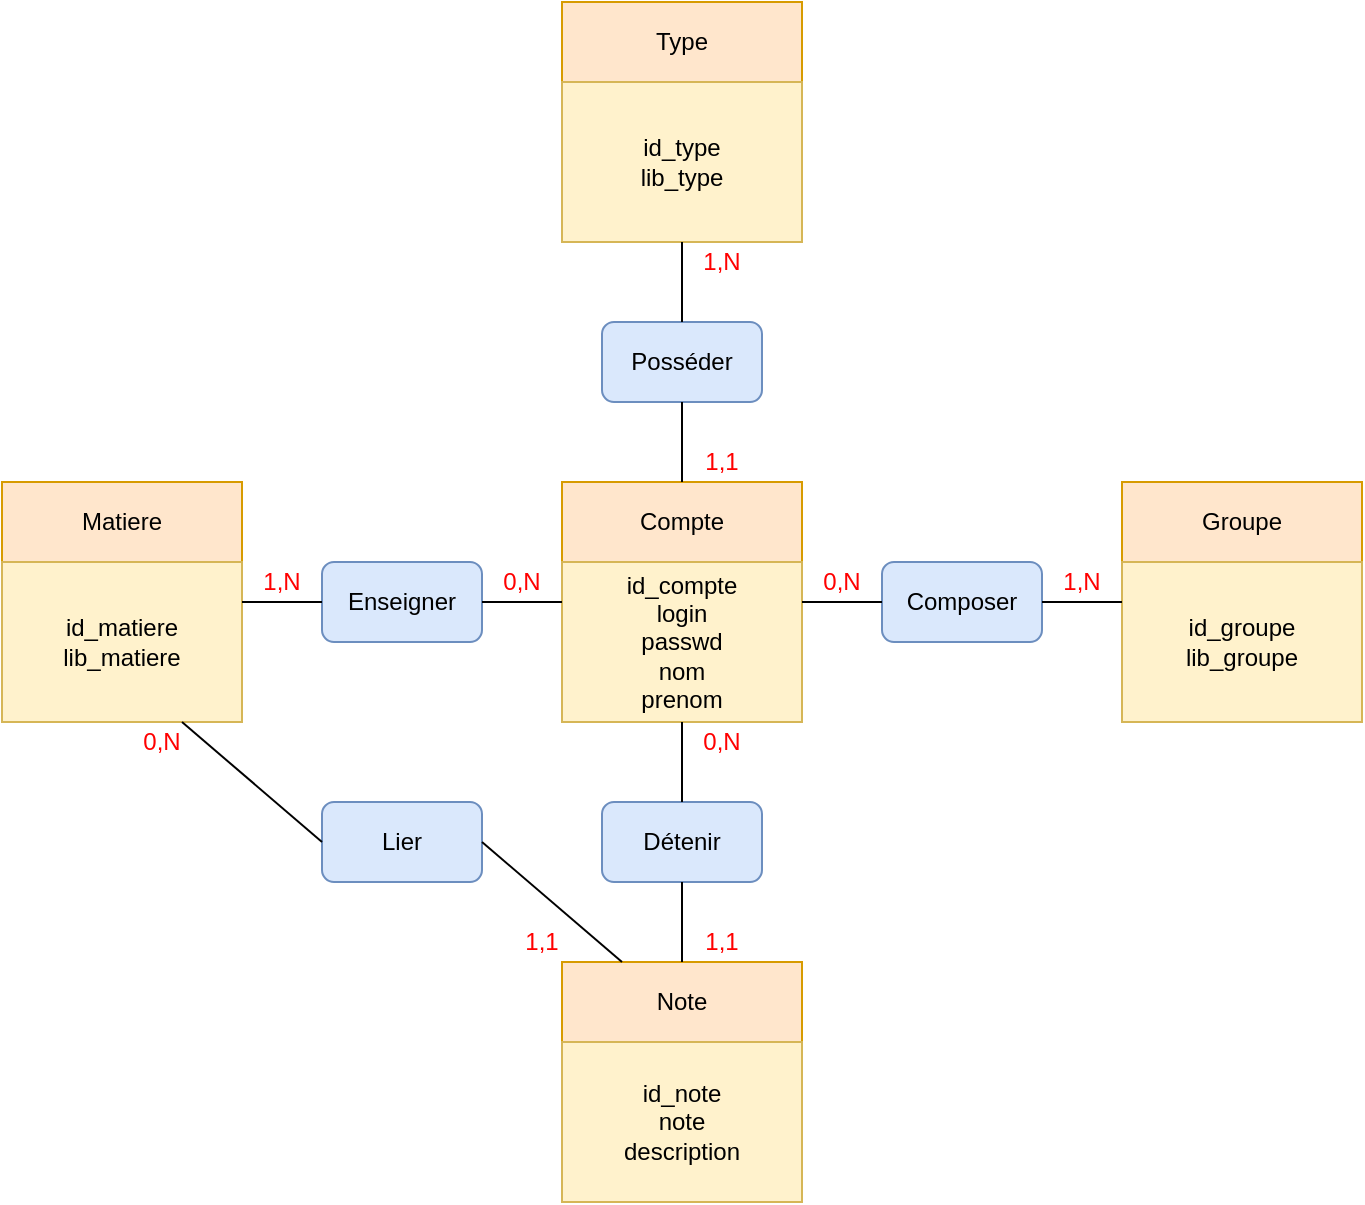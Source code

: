 <mxfile version="15.6.8" type="device"><diagram id="1YUU_EXWhrWSa-FOvOeF" name="Page-1"><mxGraphModel dx="1038" dy="547" grid="1" gridSize="10" guides="1" tooltips="1" connect="1" arrows="1" fold="1" page="1" pageScale="1" pageWidth="827" pageHeight="1169" background="none" math="0" shadow="0"><root><mxCell id="0"/><mxCell id="1" parent="0"/><mxCell id="ZWAzKL8acTtiE1OVMTCH-1" value="Compte" style="rounded=0;whiteSpace=wrap;html=1;fillColor=#ffe6cc;strokeColor=#d79b00;" vertex="1" parent="1"><mxGeometry x="360" y="240" width="120" height="40" as="geometry"/></mxCell><mxCell id="ZWAzKL8acTtiE1OVMTCH-2" value="id_compte&lt;br&gt;login&lt;br&gt;passwd&lt;br&gt;nom&lt;br&gt;prenom" style="rounded=0;whiteSpace=wrap;html=1;fillColor=#fff2cc;strokeColor=#d6b656;" vertex="1" parent="1"><mxGeometry x="360" y="280" width="120" height="80" as="geometry"/></mxCell><mxCell id="ZWAzKL8acTtiE1OVMTCH-3" value="Groupe" style="rounded=0;whiteSpace=wrap;html=1;fillColor=#ffe6cc;strokeColor=#d79b00;" vertex="1" parent="1"><mxGeometry x="640" y="240" width="120" height="40" as="geometry"/></mxCell><mxCell id="ZWAzKL8acTtiE1OVMTCH-4" value="id_groupe&lt;br&gt;lib_groupe" style="rounded=0;whiteSpace=wrap;html=1;fillColor=#fff2cc;strokeColor=#d6b656;" vertex="1" parent="1"><mxGeometry x="640" y="280" width="120" height="80" as="geometry"/></mxCell><mxCell id="ZWAzKL8acTtiE1OVMTCH-5" value="Matiere" style="rounded=0;whiteSpace=wrap;html=1;fillColor=#ffe6cc;strokeColor=#d79b00;" vertex="1" parent="1"><mxGeometry x="80" y="240" width="120" height="40" as="geometry"/></mxCell><mxCell id="ZWAzKL8acTtiE1OVMTCH-6" value="id_matiere&lt;br&gt;lib_matiere" style="rounded=0;whiteSpace=wrap;html=1;fillColor=#fff2cc;strokeColor=#d6b656;" vertex="1" parent="1"><mxGeometry x="80" y="280" width="120" height="80" as="geometry"/></mxCell><mxCell id="ZWAzKL8acTtiE1OVMTCH-7" value="Type" style="rounded=0;whiteSpace=wrap;html=1;fillColor=#ffe6cc;strokeColor=#d79b00;" vertex="1" parent="1"><mxGeometry x="360" width="120" height="40" as="geometry"/></mxCell><mxCell id="ZWAzKL8acTtiE1OVMTCH-8" value="id_type&lt;br&gt;lib_type" style="rounded=0;whiteSpace=wrap;html=1;fillColor=#fff2cc;strokeColor=#d6b656;" vertex="1" parent="1"><mxGeometry x="360" y="40" width="120" height="80" as="geometry"/></mxCell><mxCell id="ZWAzKL8acTtiE1OVMTCH-9" value="Note" style="rounded=0;whiteSpace=wrap;html=1;fillColor=#ffe6cc;strokeColor=#d79b00;" vertex="1" parent="1"><mxGeometry x="360" y="480" width="120" height="40" as="geometry"/></mxCell><mxCell id="ZWAzKL8acTtiE1OVMTCH-10" value="id_note&lt;br&gt;note&lt;br&gt;description" style="rounded=0;whiteSpace=wrap;html=1;fillColor=#fff2cc;strokeColor=#d6b656;" vertex="1" parent="1"><mxGeometry x="360" y="520" width="120" height="80" as="geometry"/></mxCell><mxCell id="ZWAzKL8acTtiE1OVMTCH-11" value="Enseigner" style="rounded=1;whiteSpace=wrap;html=1;fillColor=#dae8fc;strokeColor=#6c8ebf;" vertex="1" parent="1"><mxGeometry x="240" y="280" width="80" height="40" as="geometry"/></mxCell><mxCell id="ZWAzKL8acTtiE1OVMTCH-12" value="Composer&lt;span style=&quot;color: rgba(0 , 0 , 0 , 0) ; font-family: monospace ; font-size: 0px&quot;&gt;%3CmxGraphModel%3E%3Croot%3E%3CmxCell%20id%3D%220%22%2F%3E%3CmxCell%20id%3D%221%22%20parent%3D%220%22%2F%3E%3CmxCell%20id%3D%222%22%20value%3D%22Enseigner%22%20style%3D%22rounded%3D1%3BwhiteSpace%3Dwrap%3Bhtml%3D1%3BfillColor%3D%23dae8fc%3BstrokeColor%3D%236c8ebf%3B%22%20vertex%3D%221%22%20parent%3D%221%22%3E%3CmxGeometry%20x%3D%22240%22%20y%3D%22320%22%20width%3D%2280%22%20height%3D%2240%22%20as%3D%22geometry%22%2F%3E%3C%2FmxCell%3E%3C%2Froot%3E%3C%2FmxGraphModel%3E&lt;/span&gt;&lt;span style=&quot;color: rgba(0 , 0 , 0 , 0) ; font-family: monospace ; font-size: 0px&quot;&gt;%3CmxGraphModel%3E%3Croot%3E%3CmxCell%20id%3D%220%22%2F%3E%3CmxCell%20id%3D%221%22%20parent%3D%220%22%2F%3E%3CmxCell%20id%3D%222%22%20value%3D%22Enseigner%22%20style%3D%22rounded%3D1%3BwhiteSpace%3Dwrap%3Bhtml%3D1%3BfillColor%3D%23dae8fc%3BstrokeColor%3D%236c8ebf%3B%22%20vertex%3D%221%22%20parent%3D%221%22%3E%3CmxGeometry%20x%3D%22240%22%20y%3D%22320%22%20width%3D%2280%22%20height%3D%2240%22%20as%3D%22geometry%22%2F%3E%3C%2FmxCell%3E%3C%2Froot%3E%3C%2FmxGraphModel%3E&lt;/span&gt;" style="rounded=1;whiteSpace=wrap;html=1;fillColor=#dae8fc;strokeColor=#6c8ebf;" vertex="1" parent="1"><mxGeometry x="520" y="280" width="80" height="40" as="geometry"/></mxCell><mxCell id="ZWAzKL8acTtiE1OVMTCH-13" value="Posséder" style="rounded=1;whiteSpace=wrap;html=1;fillColor=#dae8fc;strokeColor=#6c8ebf;" vertex="1" parent="1"><mxGeometry x="380" y="160" width="80" height="40" as="geometry"/></mxCell><mxCell id="ZWAzKL8acTtiE1OVMTCH-14" value="Détenir" style="rounded=1;whiteSpace=wrap;html=1;fillColor=#dae8fc;strokeColor=#6c8ebf;" vertex="1" parent="1"><mxGeometry x="380" y="400" width="80" height="40" as="geometry"/></mxCell><mxCell id="ZWAzKL8acTtiE1OVMTCH-15" value="Lier" style="rounded=1;whiteSpace=wrap;html=1;fillColor=#dae8fc;strokeColor=#6c8ebf;" vertex="1" parent="1"><mxGeometry x="240" y="400" width="80" height="40" as="geometry"/></mxCell><mxCell id="ZWAzKL8acTtiE1OVMTCH-16" value="" style="endArrow=none;html=1;rounded=0;exitX=0.5;exitY=0;exitDx=0;exitDy=0;entryX=0.5;entryY=1;entryDx=0;entryDy=0;" edge="1" parent="1" source="ZWAzKL8acTtiE1OVMTCH-9" target="ZWAzKL8acTtiE1OVMTCH-14"><mxGeometry width="50" height="50" relative="1" as="geometry"><mxPoint x="490" y="460" as="sourcePoint"/><mxPoint x="540" y="410" as="targetPoint"/></mxGeometry></mxCell><mxCell id="ZWAzKL8acTtiE1OVMTCH-17" value="" style="endArrow=none;html=1;rounded=0;exitX=0.5;exitY=0;exitDx=0;exitDy=0;entryX=0.5;entryY=1;entryDx=0;entryDy=0;" edge="1" parent="1" source="ZWAzKL8acTtiE1OVMTCH-14" target="ZWAzKL8acTtiE1OVMTCH-2"><mxGeometry width="50" height="50" relative="1" as="geometry"><mxPoint x="430" y="530" as="sourcePoint"/><mxPoint x="430" y="490" as="targetPoint"/></mxGeometry></mxCell><mxCell id="ZWAzKL8acTtiE1OVMTCH-18" value="" style="endArrow=none;html=1;rounded=0;exitX=0;exitY=0.25;exitDx=0;exitDy=0;entryX=1;entryY=0.5;entryDx=0;entryDy=0;" edge="1" parent="1" source="ZWAzKL8acTtiE1OVMTCH-4" target="ZWAzKL8acTtiE1OVMTCH-12"><mxGeometry width="50" height="50" relative="1" as="geometry"><mxPoint x="430" y="530" as="sourcePoint"/><mxPoint x="430" y="490" as="targetPoint"/></mxGeometry></mxCell><mxCell id="ZWAzKL8acTtiE1OVMTCH-19" value="" style="endArrow=none;html=1;rounded=0;exitX=0;exitY=0.5;exitDx=0;exitDy=0;entryX=1;entryY=0.25;entryDx=0;entryDy=0;" edge="1" parent="1" source="ZWAzKL8acTtiE1OVMTCH-12" target="ZWAzKL8acTtiE1OVMTCH-2"><mxGeometry width="50" height="50" relative="1" as="geometry"><mxPoint x="650" y="310" as="sourcePoint"/><mxPoint x="610" y="310" as="targetPoint"/></mxGeometry></mxCell><mxCell id="ZWAzKL8acTtiE1OVMTCH-20" value="" style="endArrow=none;html=1;rounded=0;exitX=0.5;exitY=0;exitDx=0;exitDy=0;entryX=0.5;entryY=1;entryDx=0;entryDy=0;" edge="1" parent="1" source="ZWAzKL8acTtiE1OVMTCH-1" target="ZWAzKL8acTtiE1OVMTCH-13"><mxGeometry width="50" height="50" relative="1" as="geometry"><mxPoint x="530" y="310" as="sourcePoint"/><mxPoint x="490" y="320" as="targetPoint"/></mxGeometry></mxCell><mxCell id="ZWAzKL8acTtiE1OVMTCH-21" value="" style="endArrow=none;html=1;rounded=0;exitX=0.5;exitY=0;exitDx=0;exitDy=0;entryX=0.5;entryY=1;entryDx=0;entryDy=0;" edge="1" parent="1" source="ZWAzKL8acTtiE1OVMTCH-13" target="ZWAzKL8acTtiE1OVMTCH-8"><mxGeometry width="50" height="50" relative="1" as="geometry"><mxPoint x="430" y="250" as="sourcePoint"/><mxPoint x="430" y="210" as="targetPoint"/></mxGeometry></mxCell><mxCell id="ZWAzKL8acTtiE1OVMTCH-22" value="" style="endArrow=none;html=1;rounded=0;exitX=1;exitY=0.25;exitDx=0;exitDy=0;entryX=0;entryY=0.5;entryDx=0;entryDy=0;" edge="1" parent="1" source="ZWAzKL8acTtiE1OVMTCH-6" target="ZWAzKL8acTtiE1OVMTCH-11"><mxGeometry width="50" height="50" relative="1" as="geometry"><mxPoint x="430" y="170" as="sourcePoint"/><mxPoint x="430" y="130" as="targetPoint"/></mxGeometry></mxCell><mxCell id="ZWAzKL8acTtiE1OVMTCH-23" value="" style="endArrow=none;html=1;rounded=0;exitX=1;exitY=0.5;exitDx=0;exitDy=0;entryX=0;entryY=0.25;entryDx=0;entryDy=0;" edge="1" parent="1" source="ZWAzKL8acTtiE1OVMTCH-11" target="ZWAzKL8acTtiE1OVMTCH-2"><mxGeometry width="50" height="50" relative="1" as="geometry"><mxPoint x="210" y="310" as="sourcePoint"/><mxPoint x="250" y="310" as="targetPoint"/></mxGeometry></mxCell><mxCell id="ZWAzKL8acTtiE1OVMTCH-25" value="" style="endArrow=none;html=1;rounded=0;exitX=0.75;exitY=1;exitDx=0;exitDy=0;entryX=0;entryY=0.5;entryDx=0;entryDy=0;" edge="1" parent="1" source="ZWAzKL8acTtiE1OVMTCH-6" target="ZWAzKL8acTtiE1OVMTCH-15"><mxGeometry width="50" height="50" relative="1" as="geometry"><mxPoint x="330" y="310" as="sourcePoint"/><mxPoint x="370" y="320" as="targetPoint"/></mxGeometry></mxCell><mxCell id="ZWAzKL8acTtiE1OVMTCH-26" value="" style="endArrow=none;html=1;rounded=0;exitX=1;exitY=0.5;exitDx=0;exitDy=0;entryX=0.25;entryY=0;entryDx=0;entryDy=0;" edge="1" parent="1" source="ZWAzKL8acTtiE1OVMTCH-15" target="ZWAzKL8acTtiE1OVMTCH-9"><mxGeometry width="50" height="50" relative="1" as="geometry"><mxPoint x="320" y="410" as="sourcePoint"/><mxPoint x="370" y="490" as="targetPoint"/></mxGeometry></mxCell><mxCell id="ZWAzKL8acTtiE1OVMTCH-27" value="&lt;font color=&quot;#ff0000&quot;&gt;0,N&lt;/font&gt;" style="text;html=1;strokeColor=none;fillColor=none;align=center;verticalAlign=middle;whiteSpace=wrap;rounded=0;" vertex="1" parent="1"><mxGeometry x="480" y="280" width="40" height="20" as="geometry"/></mxCell><mxCell id="ZWAzKL8acTtiE1OVMTCH-28" value="&lt;font color=&quot;#ff0000&quot;&gt;1,N&lt;/font&gt;" style="text;html=1;strokeColor=none;fillColor=none;align=center;verticalAlign=middle;whiteSpace=wrap;rounded=0;" vertex="1" parent="1"><mxGeometry x="600" y="280" width="40" height="20" as="geometry"/></mxCell><mxCell id="ZWAzKL8acTtiE1OVMTCH-29" value="&lt;font color=&quot;#ff0000&quot;&gt;0,N&lt;/font&gt;" style="text;html=1;strokeColor=none;fillColor=none;align=center;verticalAlign=middle;whiteSpace=wrap;rounded=0;" vertex="1" parent="1"><mxGeometry x="420" y="360" width="40" height="20" as="geometry"/></mxCell><mxCell id="ZWAzKL8acTtiE1OVMTCH-30" value="&lt;font color=&quot;#ff0000&quot;&gt;1,1&lt;/font&gt;" style="text;html=1;strokeColor=none;fillColor=none;align=center;verticalAlign=middle;whiteSpace=wrap;rounded=0;" vertex="1" parent="1"><mxGeometry x="420" y="220" width="40" height="20" as="geometry"/></mxCell><mxCell id="ZWAzKL8acTtiE1OVMTCH-31" value="&lt;font color=&quot;#ff0000&quot;&gt;1,N&lt;/font&gt;" style="text;html=1;strokeColor=none;fillColor=none;align=center;verticalAlign=middle;whiteSpace=wrap;rounded=0;" vertex="1" parent="1"><mxGeometry x="420" y="120" width="40" height="20" as="geometry"/></mxCell><mxCell id="ZWAzKL8acTtiE1OVMTCH-32" value="&lt;font color=&quot;#ff0000&quot;&gt;1,1&lt;/font&gt;" style="text;html=1;strokeColor=none;fillColor=none;align=center;verticalAlign=middle;whiteSpace=wrap;rounded=0;" vertex="1" parent="1"><mxGeometry x="420" y="460" width="40" height="20" as="geometry"/></mxCell><mxCell id="ZWAzKL8acTtiE1OVMTCH-33" value="&lt;font color=&quot;#ff0000&quot;&gt;0,N&lt;/font&gt;" style="text;html=1;strokeColor=none;fillColor=none;align=center;verticalAlign=middle;whiteSpace=wrap;rounded=0;" vertex="1" parent="1"><mxGeometry x="320" y="280" width="40" height="20" as="geometry"/></mxCell><mxCell id="ZWAzKL8acTtiE1OVMTCH-34" value="&lt;font color=&quot;#ff0000&quot;&gt;1,N&lt;/font&gt;" style="text;html=1;strokeColor=none;fillColor=none;align=center;verticalAlign=middle;whiteSpace=wrap;rounded=0;" vertex="1" parent="1"><mxGeometry x="200" y="280" width="40" height="20" as="geometry"/></mxCell><mxCell id="ZWAzKL8acTtiE1OVMTCH-35" value="&lt;font color=&quot;#ff0000&quot;&gt;1,1&lt;br&gt;&lt;/font&gt;" style="text;html=1;strokeColor=none;fillColor=none;align=center;verticalAlign=middle;whiteSpace=wrap;rounded=0;" vertex="1" parent="1"><mxGeometry x="330" y="460" width="40" height="20" as="geometry"/></mxCell><mxCell id="ZWAzKL8acTtiE1OVMTCH-36" value="&lt;font color=&quot;#ff0000&quot;&gt;0,N&lt;/font&gt;" style="text;html=1;strokeColor=none;fillColor=none;align=center;verticalAlign=middle;whiteSpace=wrap;rounded=0;" vertex="1" parent="1"><mxGeometry x="140" y="360" width="40" height="20" as="geometry"/></mxCell></root></mxGraphModel></diagram></mxfile>